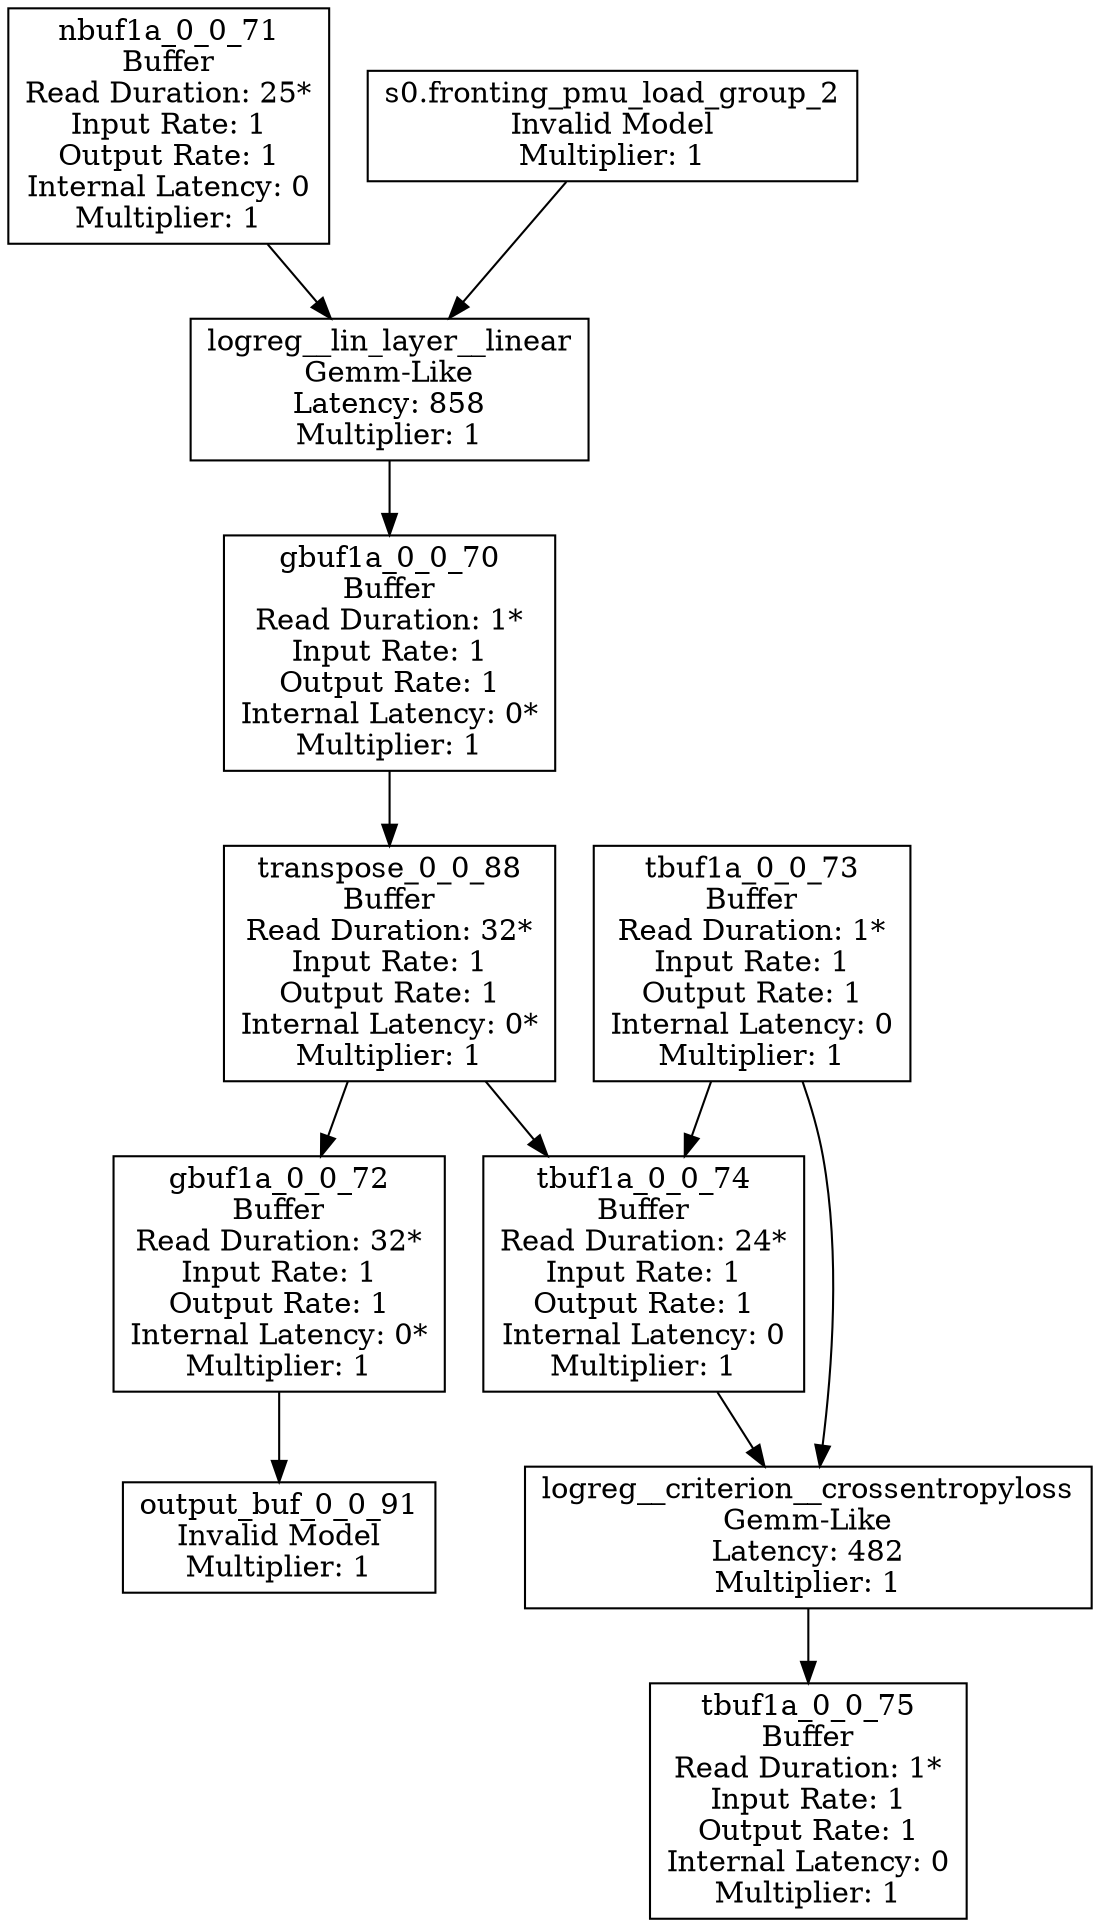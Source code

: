 digraph {
	node [shape=box]
	"0" [label= "nbuf1a_0_0_71\nBuffer\nRead Duration: 25*\nInput Rate: 1\nOutput Rate: 1\nInternal Latency: 0\nMultiplier: 1"];
	"1" [label= "logreg__lin_layer__linear\nGemm-Like\nLatency: 858\nMultiplier: 1"];
	 "0"->"1";
	 "10"->"1";
	"2" [label= "gbuf1a_0_0_70\nBuffer\nRead Duration: 1*\nInput Rate: 1\nOutput Rate: 1\nInternal Latency: 0*\nMultiplier: 1"];
	 "1"->"2";
	"3" [label= "transpose_0_0_88\nBuffer\nRead Duration: 32*\nInput Rate: 1\nOutput Rate: 1\nInternal Latency: 0*\nMultiplier: 1"];
	 "2"->"3";
	"4" [label= "gbuf1a_0_0_72\nBuffer\nRead Duration: 32*\nInput Rate: 1\nOutput Rate: 1\nInternal Latency: 0*\nMultiplier: 1"];
	 "3"->"4";
	"5" [label= "tbuf1a_0_0_74\nBuffer\nRead Duration: 24*\nInput Rate: 1\nOutput Rate: 1\nInternal Latency: 0\nMultiplier: 1"];
	 "3"->"5";
	 "7"->"5";
	"6" [label= "output_buf_0_0_91\nInvalid Model\nMultiplier: 1"];
	 "4"->"6";
	"7" [label= "tbuf1a_0_0_73\nBuffer\nRead Duration: 1*\nInput Rate: 1\nOutput Rate: 1\nInternal Latency: 0\nMultiplier: 1"];
	"8" [label= "logreg__criterion__crossentropyloss\nGemm-Like\nLatency: 482\nMultiplier: 1"];
	 "7"->"8";
	 "5"->"8";
	"9" [label= "tbuf1a_0_0_75\nBuffer\nRead Duration: 1*\nInput Rate: 1\nOutput Rate: 1\nInternal Latency: 0\nMultiplier: 1"];
	 "8"->"9";
	"10" [label= "s0.fronting_pmu_load_group_2\nInvalid Model\nMultiplier: 1"];
}
